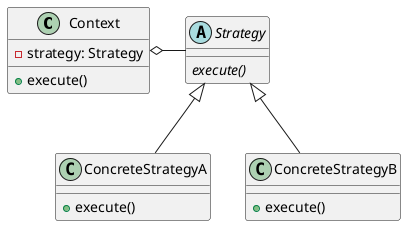 @startuml strategy
class Context{
  - strategy: Strategy
  + execute()
}
abstract Strategy{
  {abstract} execute()
}
class ConcreteStrategyA{
  + execute()
}
class ConcreteStrategyB{
  + execute()
}

Context o-right- Strategy
ConcreteStrategyA -up-|> Strategy
ConcreteStrategyB -up-|> Strategy
@enduml
